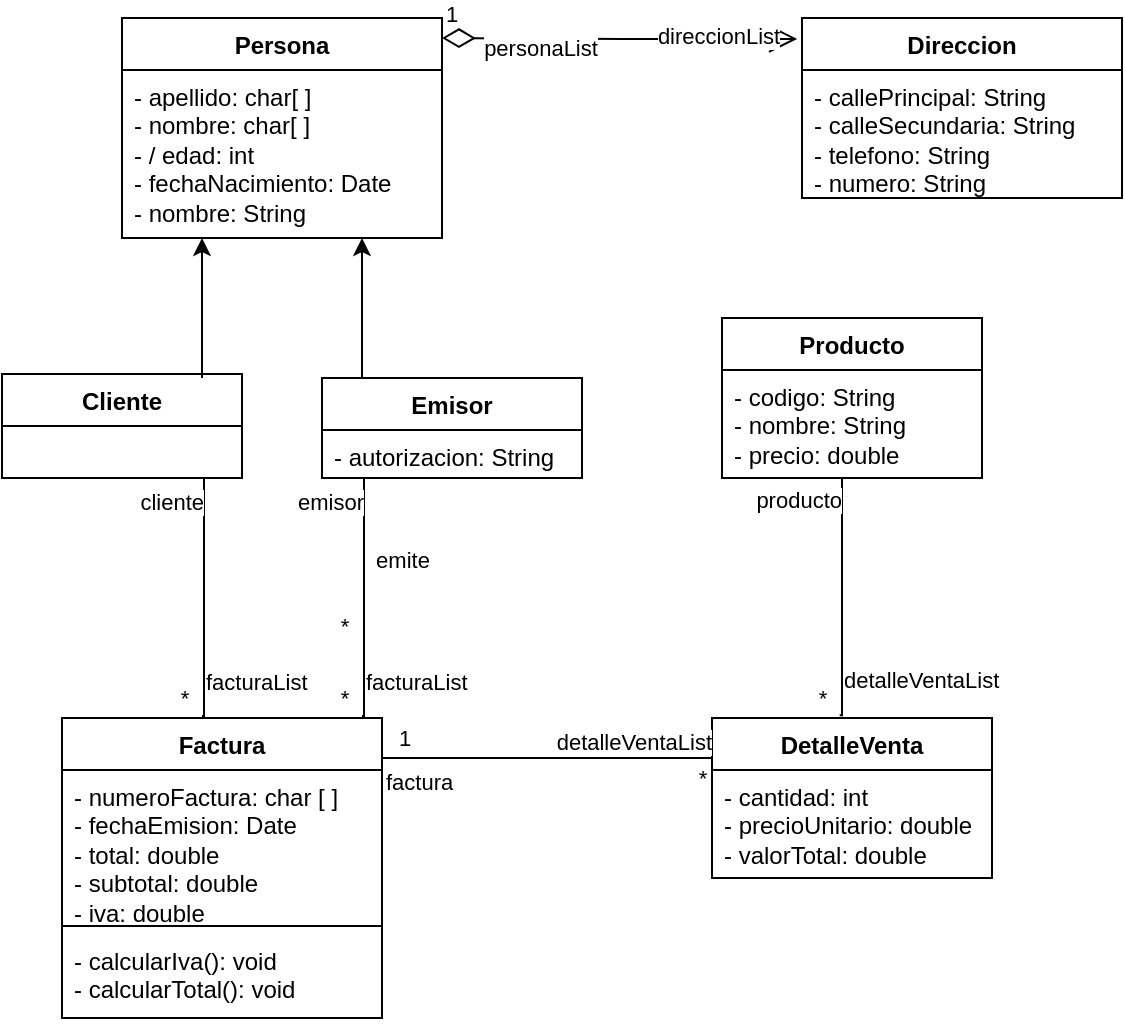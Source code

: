 <mxfile version="22.0.8" type="github">
  <diagram name="Página-1" id="kxIgqLKnhI_vOgzlAoR8">
    <mxGraphModel dx="1591" dy="652" grid="1" gridSize="10" guides="1" tooltips="1" connect="1" arrows="1" fold="1" page="1" pageScale="1" pageWidth="827" pageHeight="1169" math="0" shadow="0">
      <root>
        <mxCell id="0" />
        <mxCell id="1" parent="0" />
        <mxCell id="Hna9o7ilTbOxUqzcRnTb-1" value="Cliente" style="swimlane;fontStyle=1;align=center;verticalAlign=top;childLayout=stackLayout;horizontal=1;startSize=26;horizontalStack=0;resizeParent=1;resizeParentMax=0;resizeLast=0;collapsible=1;marginBottom=0;whiteSpace=wrap;html=1;" vertex="1" parent="1">
          <mxGeometry x="160" y="188" width="120" height="52" as="geometry" />
        </mxCell>
        <mxCell id="Hna9o7ilTbOxUqzcRnTb-5" value="Persona" style="swimlane;fontStyle=1;align=center;verticalAlign=top;childLayout=stackLayout;horizontal=1;startSize=26;horizontalStack=0;resizeParent=1;resizeParentMax=0;resizeLast=0;collapsible=1;marginBottom=0;whiteSpace=wrap;html=1;" vertex="1" parent="1">
          <mxGeometry x="220" y="10" width="160" height="110" as="geometry" />
        </mxCell>
        <mxCell id="Hna9o7ilTbOxUqzcRnTb-6" value="- apellido: char[ ]&lt;br&gt;- nombre: char[ ]&lt;br&gt;- / edad: int&lt;br&gt;- fechaNacimiento: Date&lt;br&gt;- nombre: String" style="text;strokeColor=none;fillColor=none;align=left;verticalAlign=top;spacingLeft=4;spacingRight=4;overflow=hidden;rotatable=0;points=[[0,0.5],[1,0.5]];portConstraint=eastwest;whiteSpace=wrap;html=1;" vertex="1" parent="Hna9o7ilTbOxUqzcRnTb-5">
          <mxGeometry y="26" width="160" height="84" as="geometry" />
        </mxCell>
        <mxCell id="Hna9o7ilTbOxUqzcRnTb-16" value="" style="endArrow=classic;html=1;rounded=0;" edge="1" parent="1">
          <mxGeometry width="50" height="50" relative="1" as="geometry">
            <mxPoint x="260" y="190" as="sourcePoint" />
            <mxPoint x="260" y="120" as="targetPoint" />
          </mxGeometry>
        </mxCell>
        <mxCell id="Hna9o7ilTbOxUqzcRnTb-18" value="" style="endArrow=classic;html=1;rounded=0;exitX=0.5;exitY=0;exitDx=0;exitDy=0;" edge="1" parent="1">
          <mxGeometry width="50" height="50" relative="1" as="geometry">
            <mxPoint x="340" y="200" as="sourcePoint" />
            <mxPoint x="340" y="120" as="targetPoint" />
          </mxGeometry>
        </mxCell>
        <mxCell id="Hna9o7ilTbOxUqzcRnTb-19" value="Direccion" style="swimlane;fontStyle=1;align=center;verticalAlign=top;childLayout=stackLayout;horizontal=1;startSize=26;horizontalStack=0;resizeParent=1;resizeParentMax=0;resizeLast=0;collapsible=1;marginBottom=0;whiteSpace=wrap;html=1;" vertex="1" parent="1">
          <mxGeometry x="560" y="10" width="160" height="90" as="geometry" />
        </mxCell>
        <mxCell id="Hna9o7ilTbOxUqzcRnTb-20" value="- callePrincipal: String&lt;br&gt;- calleSecundaria: String&lt;br&gt;- telefono: String&lt;br&gt;- numero: String" style="text;strokeColor=none;fillColor=none;align=left;verticalAlign=top;spacingLeft=4;spacingRight=4;overflow=hidden;rotatable=0;points=[[0,0.5],[1,0.5]];portConstraint=eastwest;whiteSpace=wrap;html=1;" vertex="1" parent="Hna9o7ilTbOxUqzcRnTb-19">
          <mxGeometry y="26" width="160" height="64" as="geometry" />
        </mxCell>
        <mxCell id="Hna9o7ilTbOxUqzcRnTb-25" value="1" style="endArrow=open;html=1;endSize=12;startArrow=diamondThin;startSize=14;startFill=0;edgeStyle=orthogonalEdgeStyle;align=left;verticalAlign=bottom;rounded=0;entryX=-0.015;entryY=0.116;entryDx=0;entryDy=0;entryPerimeter=0;" edge="1" parent="1" target="Hna9o7ilTbOxUqzcRnTb-19">
          <mxGeometry x="-1" y="3" relative="1" as="geometry">
            <mxPoint x="380" y="20" as="sourcePoint" />
            <mxPoint x="540" y="20" as="targetPoint" />
          </mxGeometry>
        </mxCell>
        <mxCell id="Hna9o7ilTbOxUqzcRnTb-26" value="personaList" style="edgeLabel;html=1;align=center;verticalAlign=middle;resizable=0;points=[];" vertex="1" connectable="0" parent="Hna9o7ilTbOxUqzcRnTb-25">
          <mxGeometry x="-0.461" y="-4" relative="1" as="geometry">
            <mxPoint x="1" as="offset" />
          </mxGeometry>
        </mxCell>
        <mxCell id="Hna9o7ilTbOxUqzcRnTb-27" value="direccionList" style="edgeLabel;html=1;align=center;verticalAlign=middle;resizable=0;points=[];" vertex="1" connectable="0" parent="Hna9o7ilTbOxUqzcRnTb-25">
          <mxGeometry x="0.562" y="2" relative="1" as="geometry">
            <mxPoint x="-1" as="offset" />
          </mxGeometry>
        </mxCell>
        <mxCell id="Hna9o7ilTbOxUqzcRnTb-28" value="Factura" style="swimlane;fontStyle=1;align=center;verticalAlign=top;childLayout=stackLayout;horizontal=1;startSize=26;horizontalStack=0;resizeParent=1;resizeParentMax=0;resizeLast=0;collapsible=1;marginBottom=0;whiteSpace=wrap;html=1;" vertex="1" parent="1">
          <mxGeometry x="190" y="360" width="160" height="150" as="geometry" />
        </mxCell>
        <mxCell id="Hna9o7ilTbOxUqzcRnTb-29" value="- numeroFactura: char [ ]&lt;br&gt;- fechaEmision: Date&lt;br&gt;- total: double&lt;br&gt;- subtotal: double&lt;br&gt;- iva: double" style="text;strokeColor=none;fillColor=none;align=left;verticalAlign=top;spacingLeft=4;spacingRight=4;overflow=hidden;rotatable=0;points=[[0,0.5],[1,0.5]];portConstraint=eastwest;whiteSpace=wrap;html=1;" vertex="1" parent="Hna9o7ilTbOxUqzcRnTb-28">
          <mxGeometry y="26" width="160" height="74" as="geometry" />
        </mxCell>
        <mxCell id="Hna9o7ilTbOxUqzcRnTb-30" value="" style="line;strokeWidth=1;fillColor=none;align=left;verticalAlign=middle;spacingTop=-1;spacingLeft=3;spacingRight=3;rotatable=0;labelPosition=right;points=[];portConstraint=eastwest;strokeColor=inherit;" vertex="1" parent="Hna9o7ilTbOxUqzcRnTb-28">
          <mxGeometry y="100" width="160" height="8" as="geometry" />
        </mxCell>
        <mxCell id="Hna9o7ilTbOxUqzcRnTb-31" value="- calcularIva(): void&lt;br&gt;- calcularTotal(): void" style="text;strokeColor=none;fillColor=none;align=left;verticalAlign=top;spacingLeft=4;spacingRight=4;overflow=hidden;rotatable=0;points=[[0,0.5],[1,0.5]];portConstraint=eastwest;whiteSpace=wrap;html=1;" vertex="1" parent="Hna9o7ilTbOxUqzcRnTb-28">
          <mxGeometry y="108" width="160" height="42" as="geometry" />
        </mxCell>
        <mxCell id="Hna9o7ilTbOxUqzcRnTb-36" value="DetalleVenta" style="swimlane;fontStyle=1;align=center;verticalAlign=top;childLayout=stackLayout;horizontal=1;startSize=26;horizontalStack=0;resizeParent=1;resizeParentMax=0;resizeLast=0;collapsible=1;marginBottom=0;whiteSpace=wrap;html=1;" vertex="1" parent="1">
          <mxGeometry x="515" y="360" width="140" height="80" as="geometry" />
        </mxCell>
        <mxCell id="Hna9o7ilTbOxUqzcRnTb-37" value="- cantidad: int&lt;br&gt;- precioUnitario: double&lt;br&gt;- valorTotal: double" style="text;strokeColor=none;fillColor=none;align=left;verticalAlign=top;spacingLeft=4;spacingRight=4;overflow=hidden;rotatable=0;points=[[0,0.5],[1,0.5]];portConstraint=eastwest;whiteSpace=wrap;html=1;" vertex="1" parent="Hna9o7ilTbOxUqzcRnTb-36">
          <mxGeometry y="26" width="140" height="54" as="geometry" />
        </mxCell>
        <mxCell id="Hna9o7ilTbOxUqzcRnTb-34" value="Producto" style="swimlane;fontStyle=1;align=center;verticalAlign=top;childLayout=stackLayout;horizontal=1;startSize=26;horizontalStack=0;resizeParent=1;resizeParentMax=0;resizeLast=0;collapsible=1;marginBottom=0;whiteSpace=wrap;html=1;" vertex="1" parent="1">
          <mxGeometry x="520" y="160" width="130" height="80" as="geometry" />
        </mxCell>
        <mxCell id="Hna9o7ilTbOxUqzcRnTb-35" value="- codigo: String&lt;br&gt;- nombre: String&lt;br&gt;- precio: double" style="text;strokeColor=none;fillColor=none;align=left;verticalAlign=top;spacingLeft=4;spacingRight=4;overflow=hidden;rotatable=0;points=[[0,0.5],[1,0.5]];portConstraint=eastwest;whiteSpace=wrap;html=1;" vertex="1" parent="Hna9o7ilTbOxUqzcRnTb-34">
          <mxGeometry y="26" width="130" height="54" as="geometry" />
        </mxCell>
        <mxCell id="Hna9o7ilTbOxUqzcRnTb-42" value="" style="endArrow=none;html=1;edgeStyle=orthogonalEdgeStyle;rounded=0;exitX=0.456;exitY=-0.017;exitDx=0;exitDy=0;exitPerimeter=0;" edge="1" parent="1" source="Hna9o7ilTbOxUqzcRnTb-36">
          <mxGeometry relative="1" as="geometry">
            <mxPoint x="580" y="340" as="sourcePoint" />
            <mxPoint x="580" y="240" as="targetPoint" />
            <Array as="points">
              <mxPoint x="580" y="359" />
            </Array>
          </mxGeometry>
        </mxCell>
        <mxCell id="Hna9o7ilTbOxUqzcRnTb-43" value="detalleVentaList" style="edgeLabel;resizable=0;html=1;align=left;verticalAlign=bottom;" connectable="0" vertex="1" parent="Hna9o7ilTbOxUqzcRnTb-42">
          <mxGeometry x="-1" relative="1" as="geometry">
            <mxPoint y="-9" as="offset" />
          </mxGeometry>
        </mxCell>
        <mxCell id="Hna9o7ilTbOxUqzcRnTb-44" value="producto" style="edgeLabel;resizable=0;html=1;align=right;verticalAlign=bottom;" connectable="0" vertex="1" parent="Hna9o7ilTbOxUqzcRnTb-42">
          <mxGeometry x="1" relative="1" as="geometry">
            <mxPoint y="20" as="offset" />
          </mxGeometry>
        </mxCell>
        <mxCell id="Hna9o7ilTbOxUqzcRnTb-45" value="*" style="edgeLabel;html=1;align=center;verticalAlign=middle;resizable=0;points=[];" vertex="1" connectable="0" parent="Hna9o7ilTbOxUqzcRnTb-42">
          <mxGeometry x="-0.373" y="2" relative="1" as="geometry">
            <mxPoint x="-8" y="27" as="offset" />
          </mxGeometry>
        </mxCell>
        <mxCell id="Hna9o7ilTbOxUqzcRnTb-46" value="" style="endArrow=none;html=1;edgeStyle=orthogonalEdgeStyle;rounded=0;" edge="1" parent="1">
          <mxGeometry relative="1" as="geometry">
            <mxPoint x="350" y="380" as="sourcePoint" />
            <mxPoint x="515" y="380" as="targetPoint" />
            <Array as="points">
              <mxPoint x="415" y="380" />
              <mxPoint x="415" y="380" />
            </Array>
          </mxGeometry>
        </mxCell>
        <mxCell id="Hna9o7ilTbOxUqzcRnTb-47" value="factura" style="edgeLabel;resizable=0;html=1;align=left;verticalAlign=bottom;" connectable="0" vertex="1" parent="Hna9o7ilTbOxUqzcRnTb-46">
          <mxGeometry x="-1" relative="1" as="geometry">
            <mxPoint y="20" as="offset" />
          </mxGeometry>
        </mxCell>
        <mxCell id="Hna9o7ilTbOxUqzcRnTb-48" value="detalleVentaList" style="edgeLabel;resizable=0;html=1;align=right;verticalAlign=bottom;" connectable="0" vertex="1" parent="Hna9o7ilTbOxUqzcRnTb-46">
          <mxGeometry x="1" relative="1" as="geometry" />
        </mxCell>
        <mxCell id="Hna9o7ilTbOxUqzcRnTb-50" value="1" style="edgeLabel;html=1;align=center;verticalAlign=middle;resizable=0;points=[];" vertex="1" connectable="0" parent="Hna9o7ilTbOxUqzcRnTb-46">
          <mxGeometry x="-0.317" y="2" relative="1" as="geometry">
            <mxPoint x="-46" y="-8" as="offset" />
          </mxGeometry>
        </mxCell>
        <mxCell id="Hna9o7ilTbOxUqzcRnTb-53" value="*" style="edgeLabel;html=1;align=center;verticalAlign=middle;resizable=0;points=[];" vertex="1" connectable="0" parent="Hna9o7ilTbOxUqzcRnTb-46">
          <mxGeometry x="-0.13" relative="1" as="geometry">
            <mxPoint x="88" y="10" as="offset" />
          </mxGeometry>
        </mxCell>
        <mxCell id="Hna9o7ilTbOxUqzcRnTb-55" value="Emisor" style="swimlane;fontStyle=1;align=center;verticalAlign=top;childLayout=stackLayout;horizontal=1;startSize=26;horizontalStack=0;resizeParent=1;resizeParentMax=0;resizeLast=0;collapsible=1;marginBottom=0;whiteSpace=wrap;html=1;" vertex="1" parent="1">
          <mxGeometry x="320" y="190" width="130" height="50" as="geometry" />
        </mxCell>
        <mxCell id="Hna9o7ilTbOxUqzcRnTb-56" value="- autorizacion: String" style="text;strokeColor=none;fillColor=none;align=left;verticalAlign=top;spacingLeft=4;spacingRight=4;overflow=hidden;rotatable=0;points=[[0,0.5],[1,0.5]];portConstraint=eastwest;whiteSpace=wrap;html=1;" vertex="1" parent="Hna9o7ilTbOxUqzcRnTb-55">
          <mxGeometry y="26" width="130" height="24" as="geometry" />
        </mxCell>
        <mxCell id="Hna9o7ilTbOxUqzcRnTb-61" value="" style="endArrow=none;html=1;edgeStyle=orthogonalEdgeStyle;rounded=0;exitX=0.456;exitY=-0.017;exitDx=0;exitDy=0;exitPerimeter=0;" edge="1" parent="1">
          <mxGeometry relative="1" as="geometry">
            <mxPoint x="260" y="359" as="sourcePoint" />
            <mxPoint x="261" y="240" as="targetPoint" />
            <Array as="points">
              <mxPoint x="261" y="359" />
            </Array>
          </mxGeometry>
        </mxCell>
        <mxCell id="Hna9o7ilTbOxUqzcRnTb-62" value="facturaList" style="edgeLabel;resizable=0;html=1;align=left;verticalAlign=bottom;" connectable="0" vertex="1" parent="Hna9o7ilTbOxUqzcRnTb-61">
          <mxGeometry x="-1" relative="1" as="geometry">
            <mxPoint y="-9" as="offset" />
          </mxGeometry>
        </mxCell>
        <mxCell id="Hna9o7ilTbOxUqzcRnTb-63" value="cliente" style="edgeLabel;resizable=0;html=1;align=right;verticalAlign=bottom;" connectable="0" vertex="1" parent="Hna9o7ilTbOxUqzcRnTb-61">
          <mxGeometry x="1" relative="1" as="geometry">
            <mxPoint y="20" as="offset" />
          </mxGeometry>
        </mxCell>
        <mxCell id="Hna9o7ilTbOxUqzcRnTb-64" value="*" style="edgeLabel;html=1;align=center;verticalAlign=middle;resizable=0;points=[];" vertex="1" connectable="0" parent="Hna9o7ilTbOxUqzcRnTb-61">
          <mxGeometry x="-0.373" y="2" relative="1" as="geometry">
            <mxPoint x="-8" y="27" as="offset" />
          </mxGeometry>
        </mxCell>
        <mxCell id="Hna9o7ilTbOxUqzcRnTb-65" value="" style="endArrow=none;html=1;edgeStyle=orthogonalEdgeStyle;rounded=0;exitX=0.456;exitY=-0.017;exitDx=0;exitDy=0;exitPerimeter=0;" edge="1" parent="1">
          <mxGeometry relative="1" as="geometry">
            <mxPoint x="340" y="359" as="sourcePoint" />
            <mxPoint x="341" y="240" as="targetPoint" />
            <Array as="points">
              <mxPoint x="341" y="359" />
            </Array>
          </mxGeometry>
        </mxCell>
        <mxCell id="Hna9o7ilTbOxUqzcRnTb-66" value="facturaList" style="edgeLabel;resizable=0;html=1;align=left;verticalAlign=bottom;" connectable="0" vertex="1" parent="Hna9o7ilTbOxUqzcRnTb-65">
          <mxGeometry x="-1" relative="1" as="geometry">
            <mxPoint y="-9" as="offset" />
          </mxGeometry>
        </mxCell>
        <mxCell id="Hna9o7ilTbOxUqzcRnTb-67" value="emisor" style="edgeLabel;resizable=0;html=1;align=right;verticalAlign=bottom;" connectable="0" vertex="1" parent="Hna9o7ilTbOxUqzcRnTb-65">
          <mxGeometry x="1" relative="1" as="geometry">
            <mxPoint y="20" as="offset" />
          </mxGeometry>
        </mxCell>
        <mxCell id="Hna9o7ilTbOxUqzcRnTb-68" value="*" style="edgeLabel;html=1;align=center;verticalAlign=middle;resizable=0;points=[];" vertex="1" connectable="0" parent="Hna9o7ilTbOxUqzcRnTb-65">
          <mxGeometry x="-0.373" y="2" relative="1" as="geometry">
            <mxPoint x="-8" y="27" as="offset" />
          </mxGeometry>
        </mxCell>
        <mxCell id="Hna9o7ilTbOxUqzcRnTb-69" value="emite" style="edgeLabel;html=1;align=center;verticalAlign=middle;resizable=0;points=[];" vertex="1" connectable="0" parent="Hna9o7ilTbOxUqzcRnTb-65">
          <mxGeometry x="0.093" relative="1" as="geometry">
            <mxPoint x="19" y="-14" as="offset" />
          </mxGeometry>
        </mxCell>
        <mxCell id="Hna9o7ilTbOxUqzcRnTb-70" value="*" style="edgeLabel;html=1;align=center;verticalAlign=middle;resizable=0;points=[];" vertex="1" connectable="0" parent="Hna9o7ilTbOxUqzcRnTb-65">
          <mxGeometry x="-0.236" y="-3" relative="1" as="geometry">
            <mxPoint x="-13" as="offset" />
          </mxGeometry>
        </mxCell>
      </root>
    </mxGraphModel>
  </diagram>
</mxfile>
